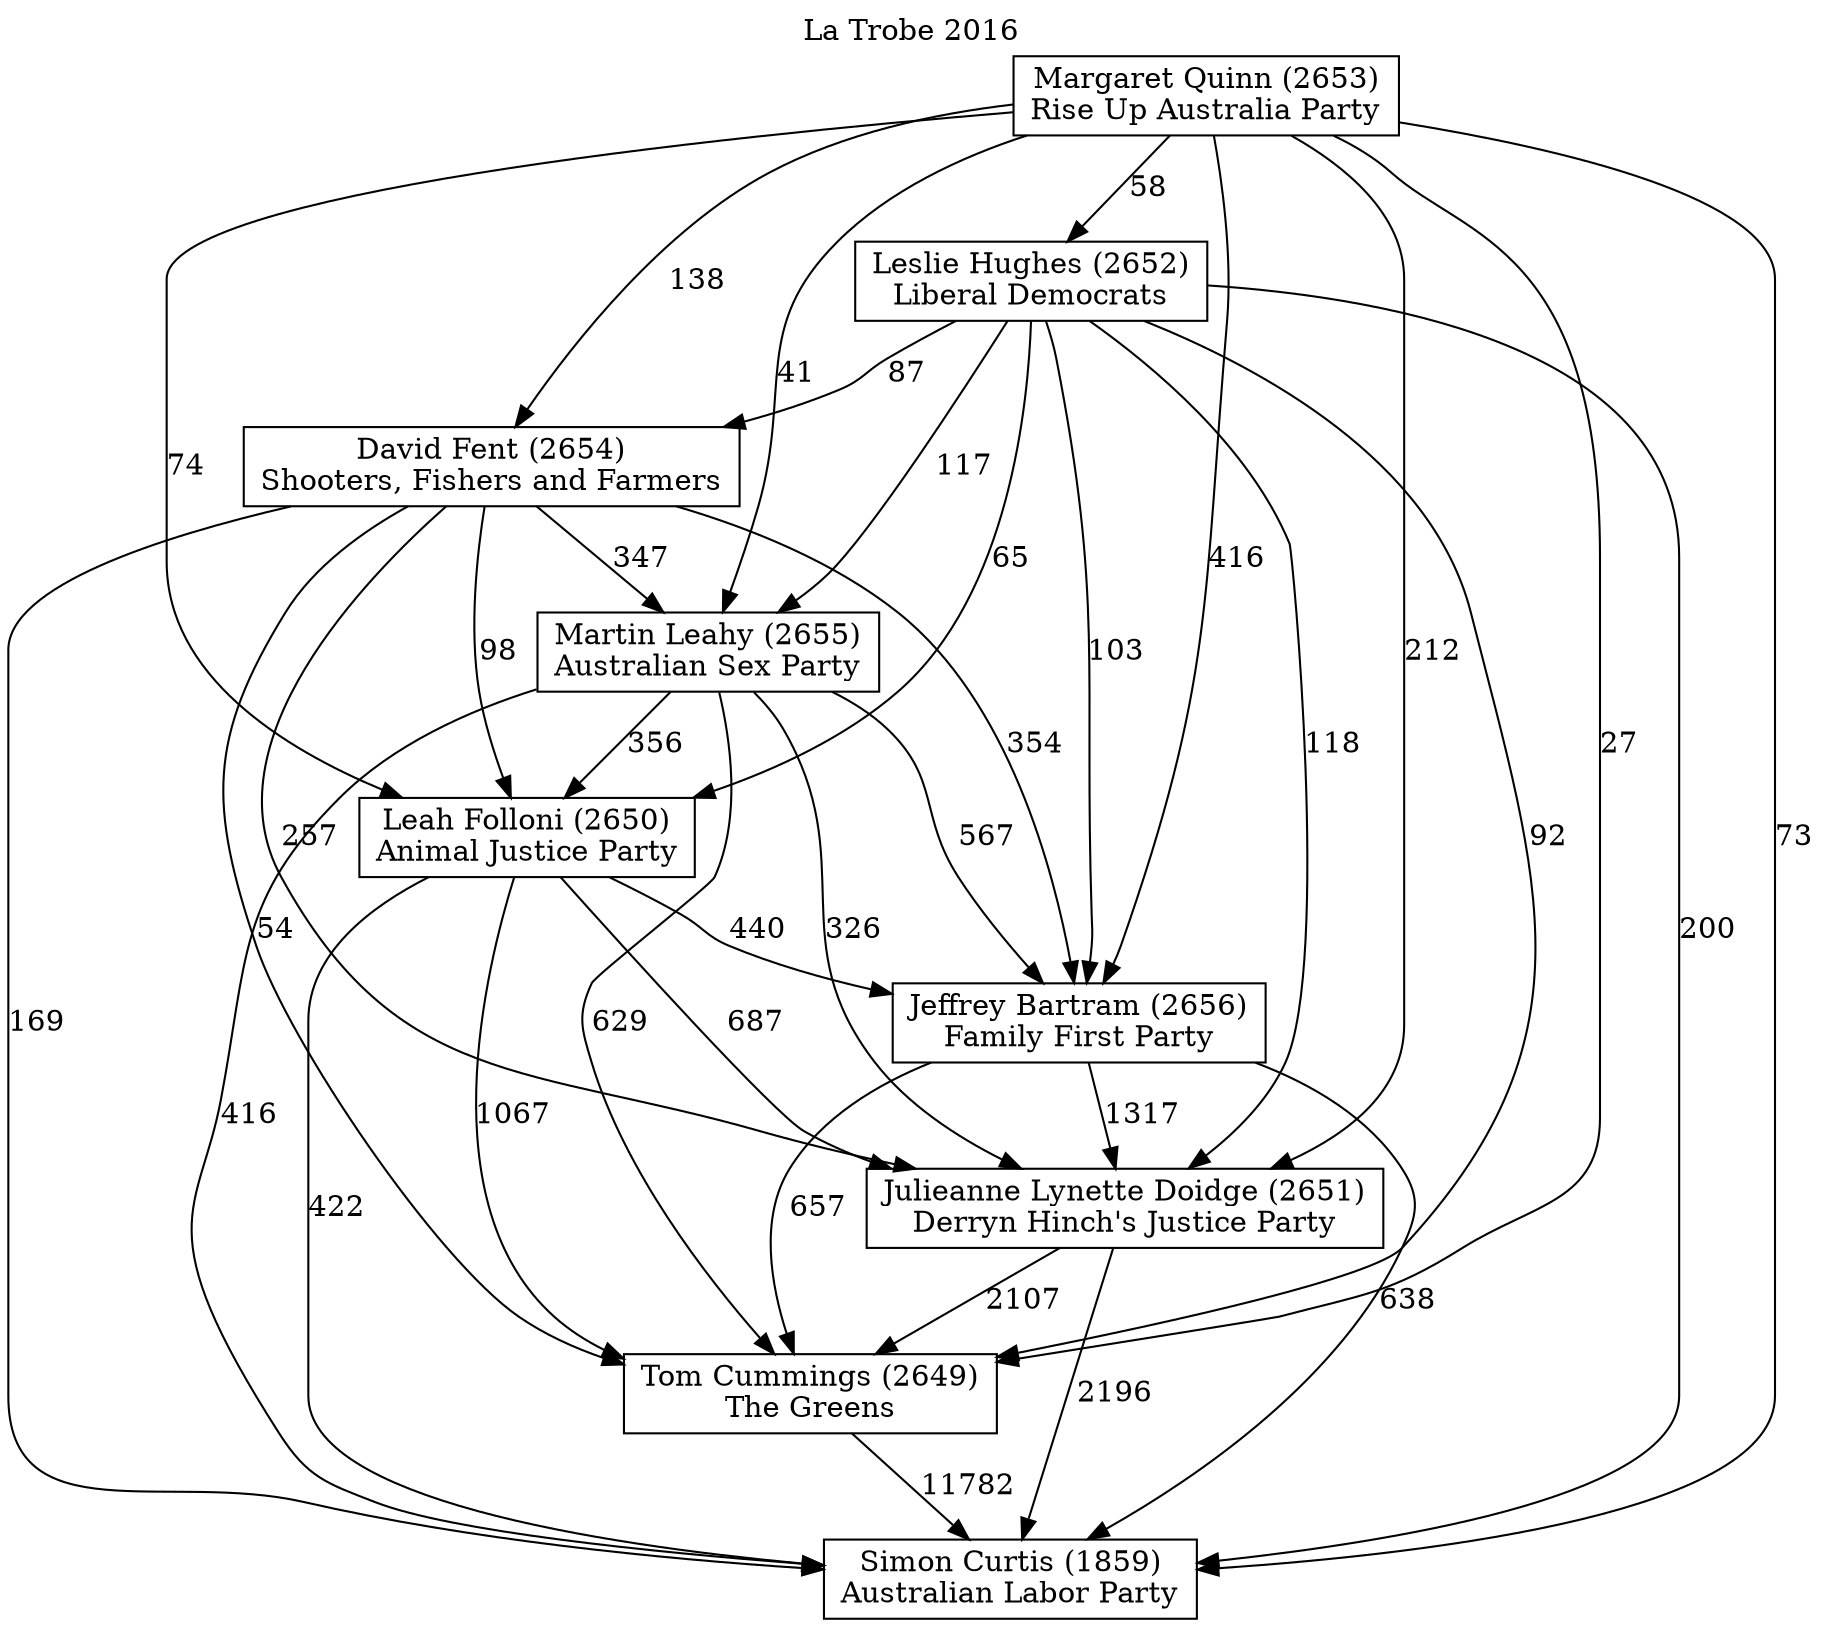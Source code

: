 // House preference flow
digraph "Simon Curtis (1859)_La Trobe_2016" {
	graph [label="La Trobe 2016" labelloc=t mclimit=10]
	node [shape=box]
	"Jeffrey Bartram (2656)" [label="Jeffrey Bartram (2656)
Family First Party"]
	"Tom Cummings (2649)" [label="Tom Cummings (2649)
The Greens"]
	"Simon Curtis (1859)" [label="Simon Curtis (1859)
Australian Labor Party"]
	"Julieanne Lynette Doidge (2651)" [label="Julieanne Lynette Doidge (2651)
Derryn Hinch's Justice Party"]
	"Leslie Hughes (2652)" [label="Leslie Hughes (2652)
Liberal Democrats"]
	"Martin Leahy (2655)" [label="Martin Leahy (2655)
Australian Sex Party"]
	"Margaret Quinn (2653)" [label="Margaret Quinn (2653)
Rise Up Australia Party"]
	"David Fent (2654)" [label="David Fent (2654)
Shooters, Fishers and Farmers"]
	"Leah Folloni (2650)" [label="Leah Folloni (2650)
Animal Justice Party"]
	"Leslie Hughes (2652)" -> "Leah Folloni (2650)" [label=65]
	"Jeffrey Bartram (2656)" -> "Simon Curtis (1859)" [label=638]
	"Margaret Quinn (2653)" -> "Leah Folloni (2650)" [label=74]
	"Martin Leahy (2655)" -> "Julieanne Lynette Doidge (2651)" [label=326]
	"Margaret Quinn (2653)" -> "David Fent (2654)" [label=138]
	"Leslie Hughes (2652)" -> "Simon Curtis (1859)" [label=200]
	"Leah Folloni (2650)" -> "Tom Cummings (2649)" [label=1067]
	"Martin Leahy (2655)" -> "Leah Folloni (2650)" [label=356]
	"David Fent (2654)" -> "Martin Leahy (2655)" [label=347]
	"Leslie Hughes (2652)" -> "Martin Leahy (2655)" [label=117]
	"Margaret Quinn (2653)" -> "Simon Curtis (1859)" [label=73]
	"Leslie Hughes (2652)" -> "David Fent (2654)" [label=87]
	"Leslie Hughes (2652)" -> "Tom Cummings (2649)" [label=92]
	"Leah Folloni (2650)" -> "Julieanne Lynette Doidge (2651)" [label=687]
	"Martin Leahy (2655)" -> "Jeffrey Bartram (2656)" [label=567]
	"Tom Cummings (2649)" -> "Simon Curtis (1859)" [label=11782]
	"Margaret Quinn (2653)" -> "Martin Leahy (2655)" [label=41]
	"Martin Leahy (2655)" -> "Tom Cummings (2649)" [label=629]
	"Leslie Hughes (2652)" -> "Jeffrey Bartram (2656)" [label=103]
	"Leah Folloni (2650)" -> "Simon Curtis (1859)" [label=422]
	"David Fent (2654)" -> "Leah Folloni (2650)" [label=98]
	"Margaret Quinn (2653)" -> "Jeffrey Bartram (2656)" [label=416]
	"Margaret Quinn (2653)" -> "Leslie Hughes (2652)" [label=58]
	"Jeffrey Bartram (2656)" -> "Tom Cummings (2649)" [label=657]
	"David Fent (2654)" -> "Simon Curtis (1859)" [label=169]
	"Margaret Quinn (2653)" -> "Julieanne Lynette Doidge (2651)" [label=212]
	"Julieanne Lynette Doidge (2651)" -> "Tom Cummings (2649)" [label=2107]
	"David Fent (2654)" -> "Jeffrey Bartram (2656)" [label=354]
	"Julieanne Lynette Doidge (2651)" -> "Simon Curtis (1859)" [label=2196]
	"Martin Leahy (2655)" -> "Simon Curtis (1859)" [label=416]
	"Leslie Hughes (2652)" -> "Julieanne Lynette Doidge (2651)" [label=118]
	"Leah Folloni (2650)" -> "Jeffrey Bartram (2656)" [label=440]
	"David Fent (2654)" -> "Julieanne Lynette Doidge (2651)" [label=257]
	"Jeffrey Bartram (2656)" -> "Julieanne Lynette Doidge (2651)" [label=1317]
	"David Fent (2654)" -> "Tom Cummings (2649)" [label=54]
	"Margaret Quinn (2653)" -> "Tom Cummings (2649)" [label=27]
}
